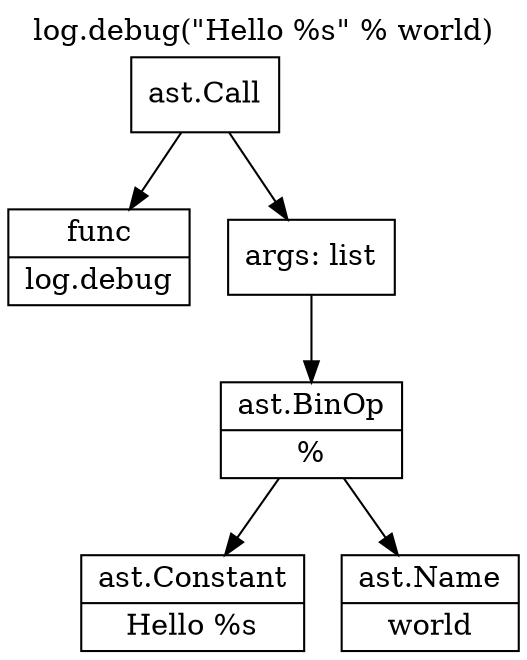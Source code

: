 digraph AST {
	graph [label="log.debug(\"Hello %s\" % world)" labelloc=t]
	node [shape=record]
	node_1 [label="ast.Call"]
	node_2 [label="{func|log.debug}"]
	node_3 [label="args: list"]
	node_1 -> node_2
	node_1 -> node_3
	node_4 [label="{ast.BinOp|%}"]
	node_5 [label="{ast.Constant|Hello %s}"]
	node_4 -> node_5
	node_6 [label="{ast.Name|world}"]
	node_4 -> node_6
	node_3 -> node_4
}
